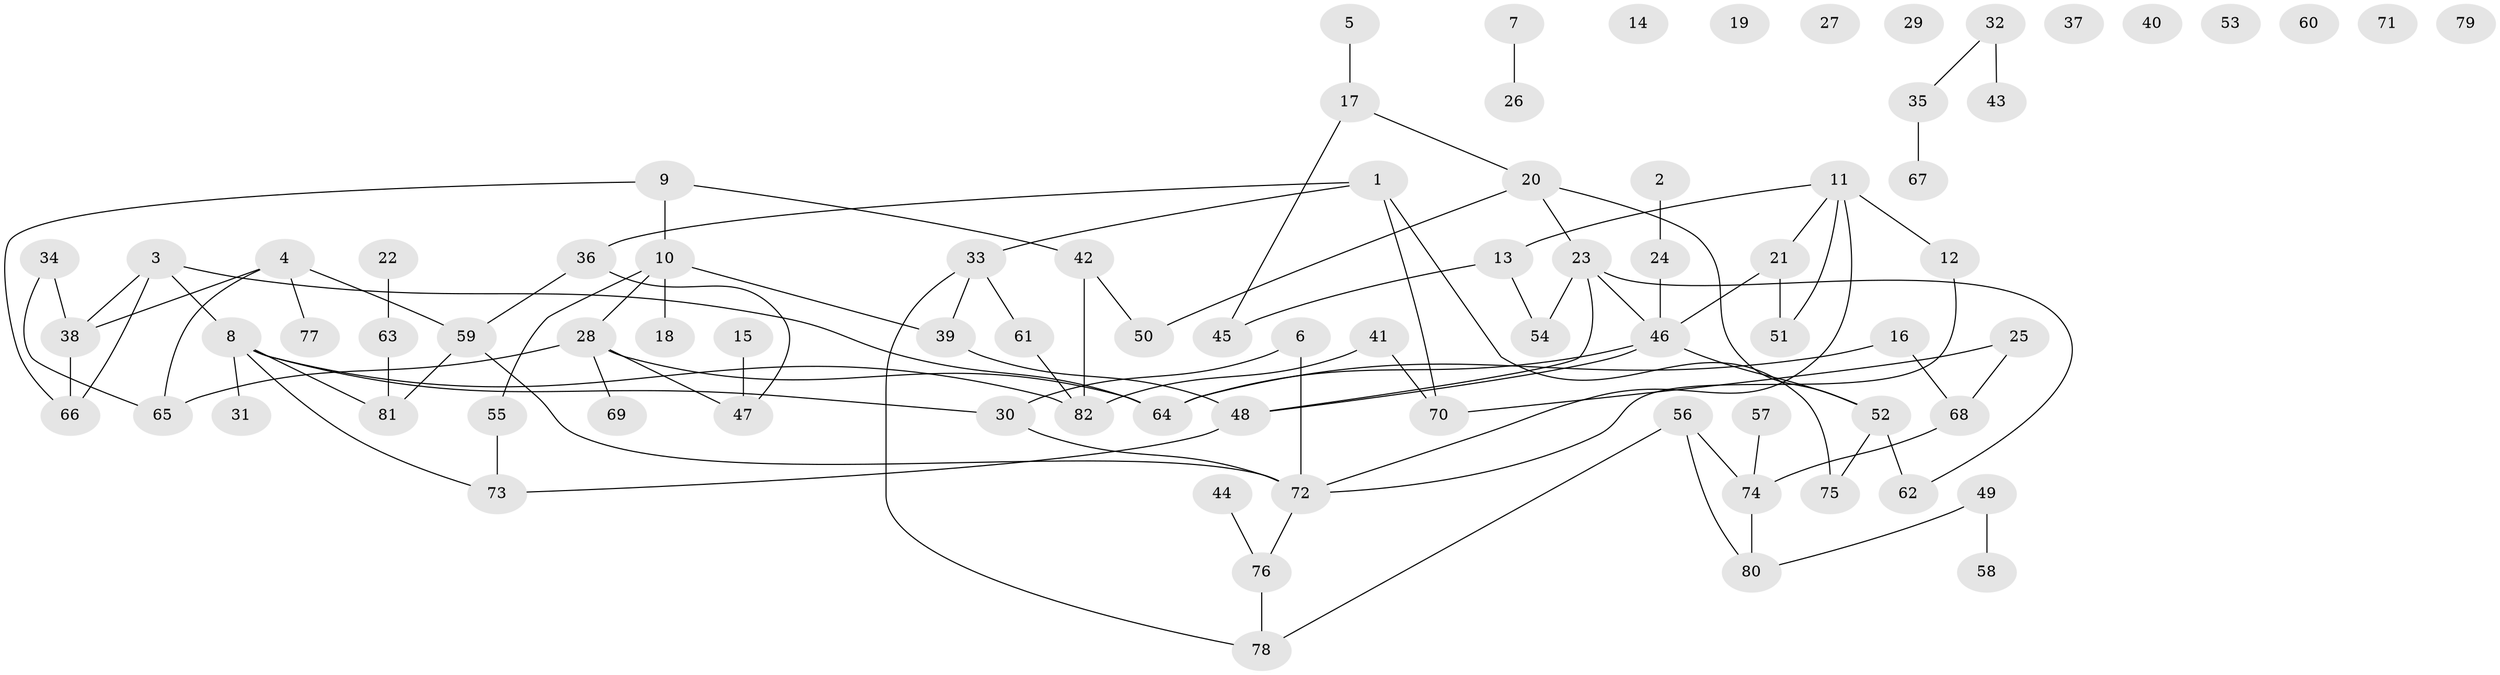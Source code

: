 // Generated by graph-tools (version 1.1) at 2025/13/03/09/25 04:13:11]
// undirected, 82 vertices, 98 edges
graph export_dot {
graph [start="1"]
  node [color=gray90,style=filled];
  1;
  2;
  3;
  4;
  5;
  6;
  7;
  8;
  9;
  10;
  11;
  12;
  13;
  14;
  15;
  16;
  17;
  18;
  19;
  20;
  21;
  22;
  23;
  24;
  25;
  26;
  27;
  28;
  29;
  30;
  31;
  32;
  33;
  34;
  35;
  36;
  37;
  38;
  39;
  40;
  41;
  42;
  43;
  44;
  45;
  46;
  47;
  48;
  49;
  50;
  51;
  52;
  53;
  54;
  55;
  56;
  57;
  58;
  59;
  60;
  61;
  62;
  63;
  64;
  65;
  66;
  67;
  68;
  69;
  70;
  71;
  72;
  73;
  74;
  75;
  76;
  77;
  78;
  79;
  80;
  81;
  82;
  1 -- 33;
  1 -- 36;
  1 -- 70;
  1 -- 75;
  2 -- 24;
  3 -- 8;
  3 -- 38;
  3 -- 64;
  3 -- 66;
  4 -- 38;
  4 -- 59;
  4 -- 65;
  4 -- 77;
  5 -- 17;
  6 -- 30;
  6 -- 72;
  7 -- 26;
  8 -- 30;
  8 -- 31;
  8 -- 73;
  8 -- 81;
  8 -- 82;
  9 -- 10;
  9 -- 42;
  9 -- 66;
  10 -- 18;
  10 -- 28;
  10 -- 39;
  10 -- 55;
  11 -- 12;
  11 -- 13;
  11 -- 21;
  11 -- 51;
  11 -- 72;
  12 -- 72;
  13 -- 45;
  13 -- 54;
  15 -- 47;
  16 -- 64;
  16 -- 68;
  17 -- 20;
  17 -- 45;
  20 -- 23;
  20 -- 50;
  20 -- 52;
  21 -- 46;
  21 -- 51;
  22 -- 63;
  23 -- 46;
  23 -- 48;
  23 -- 54;
  23 -- 62;
  24 -- 46;
  25 -- 68;
  25 -- 70;
  28 -- 47;
  28 -- 64;
  28 -- 65;
  28 -- 69;
  30 -- 72;
  32 -- 35;
  32 -- 43;
  33 -- 39;
  33 -- 61;
  33 -- 78;
  34 -- 38;
  34 -- 65;
  35 -- 67;
  36 -- 47;
  36 -- 59;
  38 -- 66;
  39 -- 48;
  41 -- 70;
  41 -- 82;
  42 -- 50;
  42 -- 82;
  44 -- 76;
  46 -- 48;
  46 -- 52;
  46 -- 64;
  48 -- 73;
  49 -- 58;
  49 -- 80;
  52 -- 62;
  52 -- 75;
  55 -- 73;
  56 -- 74;
  56 -- 78;
  56 -- 80;
  57 -- 74;
  59 -- 72;
  59 -- 81;
  61 -- 82;
  63 -- 81;
  68 -- 74;
  72 -- 76;
  74 -- 80;
  76 -- 78;
}
